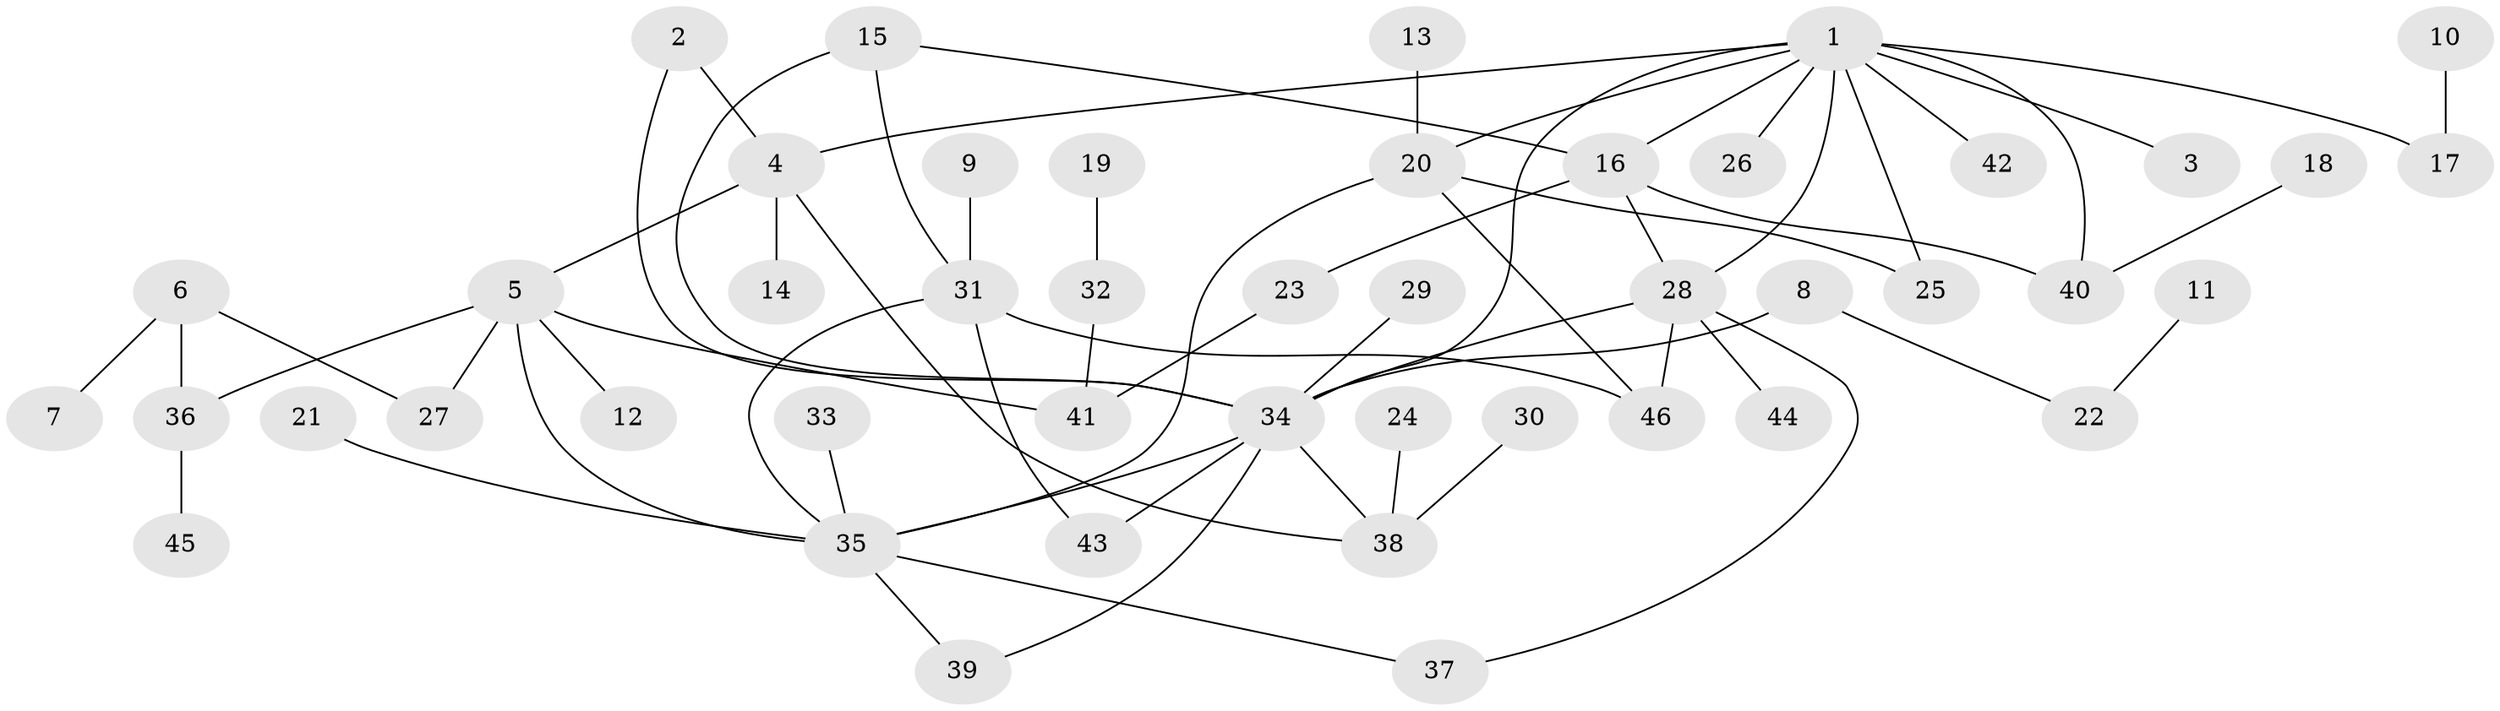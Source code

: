 // original degree distribution, {9: 0.010869565217391304, 5: 0.05434782608695652, 4: 0.05434782608695652, 3: 0.18478260869565216, 2: 0.31521739130434784, 7: 0.043478260869565216, 1: 0.33695652173913043}
// Generated by graph-tools (version 1.1) at 2025/25/03/09/25 03:25:33]
// undirected, 46 vertices, 62 edges
graph export_dot {
graph [start="1"]
  node [color=gray90,style=filled];
  1;
  2;
  3;
  4;
  5;
  6;
  7;
  8;
  9;
  10;
  11;
  12;
  13;
  14;
  15;
  16;
  17;
  18;
  19;
  20;
  21;
  22;
  23;
  24;
  25;
  26;
  27;
  28;
  29;
  30;
  31;
  32;
  33;
  34;
  35;
  36;
  37;
  38;
  39;
  40;
  41;
  42;
  43;
  44;
  45;
  46;
  1 -- 3 [weight=1.0];
  1 -- 4 [weight=2.0];
  1 -- 16 [weight=1.0];
  1 -- 17 [weight=1.0];
  1 -- 20 [weight=1.0];
  1 -- 25 [weight=1.0];
  1 -- 26 [weight=1.0];
  1 -- 28 [weight=1.0];
  1 -- 34 [weight=1.0];
  1 -- 40 [weight=1.0];
  1 -- 42 [weight=2.0];
  2 -- 4 [weight=1.0];
  2 -- 34 [weight=1.0];
  4 -- 5 [weight=1.0];
  4 -- 14 [weight=1.0];
  4 -- 38 [weight=1.0];
  5 -- 12 [weight=1.0];
  5 -- 27 [weight=1.0];
  5 -- 35 [weight=1.0];
  5 -- 36 [weight=1.0];
  5 -- 41 [weight=1.0];
  6 -- 7 [weight=1.0];
  6 -- 27 [weight=1.0];
  6 -- 36 [weight=1.0];
  8 -- 22 [weight=1.0];
  8 -- 34 [weight=1.0];
  9 -- 31 [weight=1.0];
  10 -- 17 [weight=1.0];
  11 -- 22 [weight=1.0];
  13 -- 20 [weight=1.0];
  15 -- 16 [weight=1.0];
  15 -- 31 [weight=1.0];
  15 -- 34 [weight=1.0];
  16 -- 23 [weight=1.0];
  16 -- 28 [weight=2.0];
  16 -- 40 [weight=1.0];
  18 -- 40 [weight=1.0];
  19 -- 32 [weight=1.0];
  20 -- 25 [weight=1.0];
  20 -- 35 [weight=1.0];
  20 -- 46 [weight=1.0];
  21 -- 35 [weight=1.0];
  23 -- 41 [weight=1.0];
  24 -- 38 [weight=1.0];
  28 -- 34 [weight=1.0];
  28 -- 37 [weight=1.0];
  28 -- 44 [weight=1.0];
  28 -- 46 [weight=1.0];
  29 -- 34 [weight=1.0];
  30 -- 38 [weight=1.0];
  31 -- 35 [weight=1.0];
  31 -- 43 [weight=1.0];
  31 -- 46 [weight=1.0];
  32 -- 41 [weight=1.0];
  33 -- 35 [weight=1.0];
  34 -- 35 [weight=1.0];
  34 -- 38 [weight=1.0];
  34 -- 39 [weight=1.0];
  34 -- 43 [weight=1.0];
  35 -- 37 [weight=1.0];
  35 -- 39 [weight=1.0];
  36 -- 45 [weight=1.0];
}
